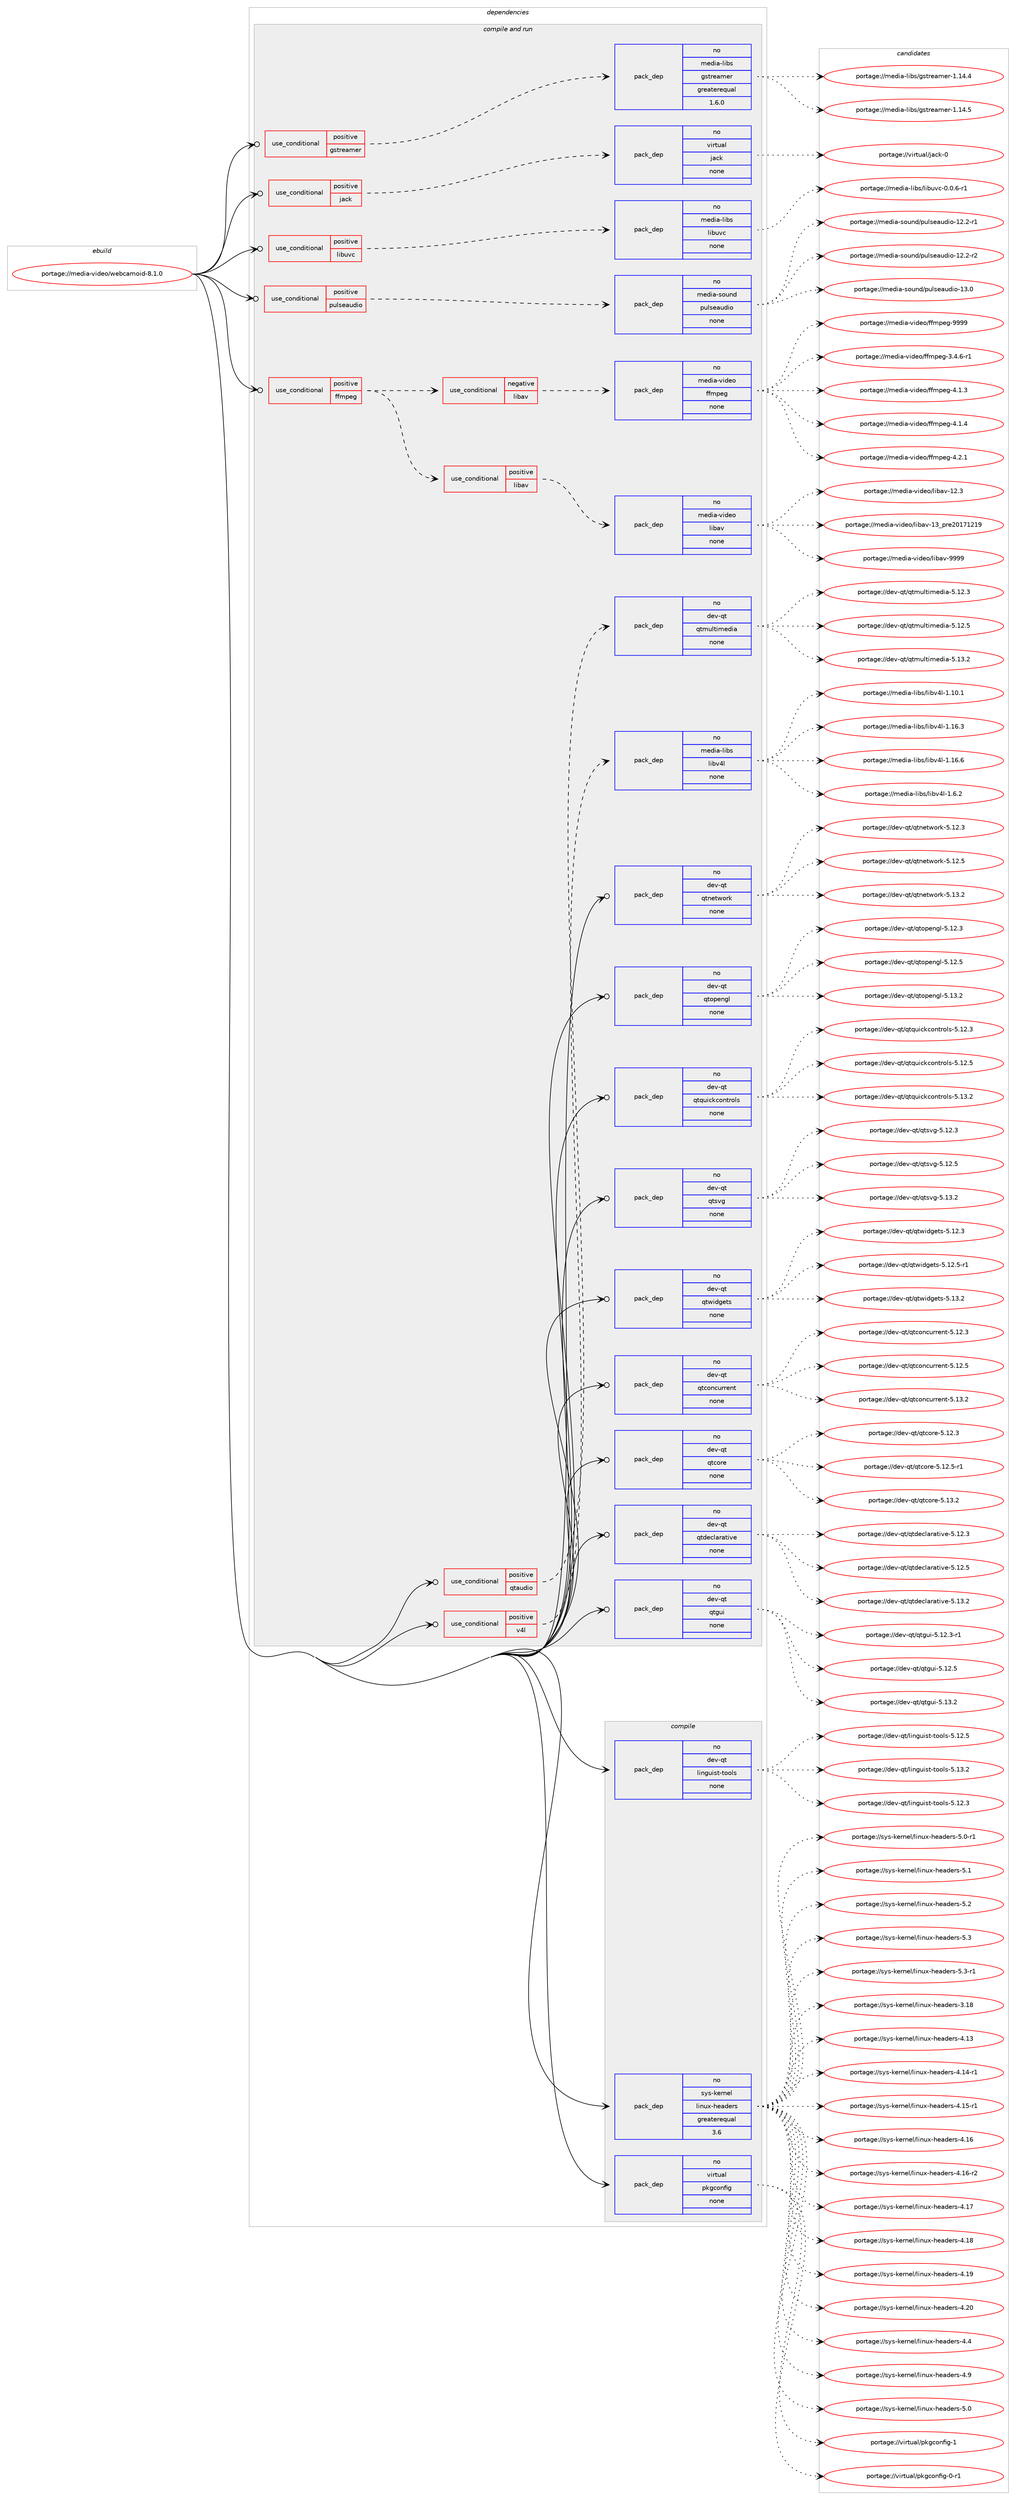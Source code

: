 digraph prolog {

# *************
# Graph options
# *************

newrank=true;
concentrate=true;
compound=true;
graph [rankdir=LR,fontname=Helvetica,fontsize=10,ranksep=1.5];#, ranksep=2.5, nodesep=0.2];
edge  [arrowhead=vee];
node  [fontname=Helvetica,fontsize=10];

# **********
# The ebuild
# **********

subgraph cluster_leftcol {
color=gray;
rank=same;
label=<<i>ebuild</i>>;
id [label="portage://media-video/webcamoid-8.1.0", color=red, width=4, href="../media-video/webcamoid-8.1.0.svg"];
}

# ****************
# The dependencies
# ****************

subgraph cluster_midcol {
color=gray;
label=<<i>dependencies</i>>;
subgraph cluster_compile {
fillcolor="#eeeeee";
style=filled;
label=<<i>compile</i>>;
subgraph pack252728 {
dependency344228 [label=<<TABLE BORDER="0" CELLBORDER="1" CELLSPACING="0" CELLPADDING="4" WIDTH="220"><TR><TD ROWSPAN="6" CELLPADDING="30">pack_dep</TD></TR><TR><TD WIDTH="110">no</TD></TR><TR><TD>dev-qt</TD></TR><TR><TD>linguist-tools</TD></TR><TR><TD>none</TD></TR><TR><TD></TD></TR></TABLE>>, shape=none, color=blue];
}
id:e -> dependency344228:w [weight=20,style="solid",arrowhead="vee"];
subgraph pack252729 {
dependency344229 [label=<<TABLE BORDER="0" CELLBORDER="1" CELLSPACING="0" CELLPADDING="4" WIDTH="220"><TR><TD ROWSPAN="6" CELLPADDING="30">pack_dep</TD></TR><TR><TD WIDTH="110">no</TD></TR><TR><TD>sys-kernel</TD></TR><TR><TD>linux-headers</TD></TR><TR><TD>greaterequal</TD></TR><TR><TD>3.6</TD></TR></TABLE>>, shape=none, color=blue];
}
id:e -> dependency344229:w [weight=20,style="solid",arrowhead="vee"];
subgraph pack252730 {
dependency344230 [label=<<TABLE BORDER="0" CELLBORDER="1" CELLSPACING="0" CELLPADDING="4" WIDTH="220"><TR><TD ROWSPAN="6" CELLPADDING="30">pack_dep</TD></TR><TR><TD WIDTH="110">no</TD></TR><TR><TD>virtual</TD></TR><TR><TD>pkgconfig</TD></TR><TR><TD>none</TD></TR><TR><TD></TD></TR></TABLE>>, shape=none, color=blue];
}
id:e -> dependency344230:w [weight=20,style="solid",arrowhead="vee"];
}
subgraph cluster_compileandrun {
fillcolor="#eeeeee";
style=filled;
label=<<i>compile and run</i>>;
subgraph cond85874 {
dependency344231 [label=<<TABLE BORDER="0" CELLBORDER="1" CELLSPACING="0" CELLPADDING="4"><TR><TD ROWSPAN="3" CELLPADDING="10">use_conditional</TD></TR><TR><TD>positive</TD></TR><TR><TD>ffmpeg</TD></TR></TABLE>>, shape=none, color=red];
subgraph cond85875 {
dependency344232 [label=<<TABLE BORDER="0" CELLBORDER="1" CELLSPACING="0" CELLPADDING="4"><TR><TD ROWSPAN="3" CELLPADDING="10">use_conditional</TD></TR><TR><TD>positive</TD></TR><TR><TD>libav</TD></TR></TABLE>>, shape=none, color=red];
subgraph pack252731 {
dependency344233 [label=<<TABLE BORDER="0" CELLBORDER="1" CELLSPACING="0" CELLPADDING="4" WIDTH="220"><TR><TD ROWSPAN="6" CELLPADDING="30">pack_dep</TD></TR><TR><TD WIDTH="110">no</TD></TR><TR><TD>media-video</TD></TR><TR><TD>libav</TD></TR><TR><TD>none</TD></TR><TR><TD></TD></TR></TABLE>>, shape=none, color=blue];
}
dependency344232:e -> dependency344233:w [weight=20,style="dashed",arrowhead="vee"];
}
dependency344231:e -> dependency344232:w [weight=20,style="dashed",arrowhead="vee"];
subgraph cond85876 {
dependency344234 [label=<<TABLE BORDER="0" CELLBORDER="1" CELLSPACING="0" CELLPADDING="4"><TR><TD ROWSPAN="3" CELLPADDING="10">use_conditional</TD></TR><TR><TD>negative</TD></TR><TR><TD>libav</TD></TR></TABLE>>, shape=none, color=red];
subgraph pack252732 {
dependency344235 [label=<<TABLE BORDER="0" CELLBORDER="1" CELLSPACING="0" CELLPADDING="4" WIDTH="220"><TR><TD ROWSPAN="6" CELLPADDING="30">pack_dep</TD></TR><TR><TD WIDTH="110">no</TD></TR><TR><TD>media-video</TD></TR><TR><TD>ffmpeg</TD></TR><TR><TD>none</TD></TR><TR><TD></TD></TR></TABLE>>, shape=none, color=blue];
}
dependency344234:e -> dependency344235:w [weight=20,style="dashed",arrowhead="vee"];
}
dependency344231:e -> dependency344234:w [weight=20,style="dashed",arrowhead="vee"];
}
id:e -> dependency344231:w [weight=20,style="solid",arrowhead="odotvee"];
subgraph cond85877 {
dependency344236 [label=<<TABLE BORDER="0" CELLBORDER="1" CELLSPACING="0" CELLPADDING="4"><TR><TD ROWSPAN="3" CELLPADDING="10">use_conditional</TD></TR><TR><TD>positive</TD></TR><TR><TD>gstreamer</TD></TR></TABLE>>, shape=none, color=red];
subgraph pack252733 {
dependency344237 [label=<<TABLE BORDER="0" CELLBORDER="1" CELLSPACING="0" CELLPADDING="4" WIDTH="220"><TR><TD ROWSPAN="6" CELLPADDING="30">pack_dep</TD></TR><TR><TD WIDTH="110">no</TD></TR><TR><TD>media-libs</TD></TR><TR><TD>gstreamer</TD></TR><TR><TD>greaterequal</TD></TR><TR><TD>1.6.0</TD></TR></TABLE>>, shape=none, color=blue];
}
dependency344236:e -> dependency344237:w [weight=20,style="dashed",arrowhead="vee"];
}
id:e -> dependency344236:w [weight=20,style="solid",arrowhead="odotvee"];
subgraph cond85878 {
dependency344238 [label=<<TABLE BORDER="0" CELLBORDER="1" CELLSPACING="0" CELLPADDING="4"><TR><TD ROWSPAN="3" CELLPADDING="10">use_conditional</TD></TR><TR><TD>positive</TD></TR><TR><TD>jack</TD></TR></TABLE>>, shape=none, color=red];
subgraph pack252734 {
dependency344239 [label=<<TABLE BORDER="0" CELLBORDER="1" CELLSPACING="0" CELLPADDING="4" WIDTH="220"><TR><TD ROWSPAN="6" CELLPADDING="30">pack_dep</TD></TR><TR><TD WIDTH="110">no</TD></TR><TR><TD>virtual</TD></TR><TR><TD>jack</TD></TR><TR><TD>none</TD></TR><TR><TD></TD></TR></TABLE>>, shape=none, color=blue];
}
dependency344238:e -> dependency344239:w [weight=20,style="dashed",arrowhead="vee"];
}
id:e -> dependency344238:w [weight=20,style="solid",arrowhead="odotvee"];
subgraph cond85879 {
dependency344240 [label=<<TABLE BORDER="0" CELLBORDER="1" CELLSPACING="0" CELLPADDING="4"><TR><TD ROWSPAN="3" CELLPADDING="10">use_conditional</TD></TR><TR><TD>positive</TD></TR><TR><TD>libuvc</TD></TR></TABLE>>, shape=none, color=red];
subgraph pack252735 {
dependency344241 [label=<<TABLE BORDER="0" CELLBORDER="1" CELLSPACING="0" CELLPADDING="4" WIDTH="220"><TR><TD ROWSPAN="6" CELLPADDING="30">pack_dep</TD></TR><TR><TD WIDTH="110">no</TD></TR><TR><TD>media-libs</TD></TR><TR><TD>libuvc</TD></TR><TR><TD>none</TD></TR><TR><TD></TD></TR></TABLE>>, shape=none, color=blue];
}
dependency344240:e -> dependency344241:w [weight=20,style="dashed",arrowhead="vee"];
}
id:e -> dependency344240:w [weight=20,style="solid",arrowhead="odotvee"];
subgraph cond85880 {
dependency344242 [label=<<TABLE BORDER="0" CELLBORDER="1" CELLSPACING="0" CELLPADDING="4"><TR><TD ROWSPAN="3" CELLPADDING="10">use_conditional</TD></TR><TR><TD>positive</TD></TR><TR><TD>pulseaudio</TD></TR></TABLE>>, shape=none, color=red];
subgraph pack252736 {
dependency344243 [label=<<TABLE BORDER="0" CELLBORDER="1" CELLSPACING="0" CELLPADDING="4" WIDTH="220"><TR><TD ROWSPAN="6" CELLPADDING="30">pack_dep</TD></TR><TR><TD WIDTH="110">no</TD></TR><TR><TD>media-sound</TD></TR><TR><TD>pulseaudio</TD></TR><TR><TD>none</TD></TR><TR><TD></TD></TR></TABLE>>, shape=none, color=blue];
}
dependency344242:e -> dependency344243:w [weight=20,style="dashed",arrowhead="vee"];
}
id:e -> dependency344242:w [weight=20,style="solid",arrowhead="odotvee"];
subgraph cond85881 {
dependency344244 [label=<<TABLE BORDER="0" CELLBORDER="1" CELLSPACING="0" CELLPADDING="4"><TR><TD ROWSPAN="3" CELLPADDING="10">use_conditional</TD></TR><TR><TD>positive</TD></TR><TR><TD>qtaudio</TD></TR></TABLE>>, shape=none, color=red];
subgraph pack252737 {
dependency344245 [label=<<TABLE BORDER="0" CELLBORDER="1" CELLSPACING="0" CELLPADDING="4" WIDTH="220"><TR><TD ROWSPAN="6" CELLPADDING="30">pack_dep</TD></TR><TR><TD WIDTH="110">no</TD></TR><TR><TD>dev-qt</TD></TR><TR><TD>qtmultimedia</TD></TR><TR><TD>none</TD></TR><TR><TD></TD></TR></TABLE>>, shape=none, color=blue];
}
dependency344244:e -> dependency344245:w [weight=20,style="dashed",arrowhead="vee"];
}
id:e -> dependency344244:w [weight=20,style="solid",arrowhead="odotvee"];
subgraph cond85882 {
dependency344246 [label=<<TABLE BORDER="0" CELLBORDER="1" CELLSPACING="0" CELLPADDING="4"><TR><TD ROWSPAN="3" CELLPADDING="10">use_conditional</TD></TR><TR><TD>positive</TD></TR><TR><TD>v4l</TD></TR></TABLE>>, shape=none, color=red];
subgraph pack252738 {
dependency344247 [label=<<TABLE BORDER="0" CELLBORDER="1" CELLSPACING="0" CELLPADDING="4" WIDTH="220"><TR><TD ROWSPAN="6" CELLPADDING="30">pack_dep</TD></TR><TR><TD WIDTH="110">no</TD></TR><TR><TD>media-libs</TD></TR><TR><TD>libv4l</TD></TR><TR><TD>none</TD></TR><TR><TD></TD></TR></TABLE>>, shape=none, color=blue];
}
dependency344246:e -> dependency344247:w [weight=20,style="dashed",arrowhead="vee"];
}
id:e -> dependency344246:w [weight=20,style="solid",arrowhead="odotvee"];
subgraph pack252739 {
dependency344248 [label=<<TABLE BORDER="0" CELLBORDER="1" CELLSPACING="0" CELLPADDING="4" WIDTH="220"><TR><TD ROWSPAN="6" CELLPADDING="30">pack_dep</TD></TR><TR><TD WIDTH="110">no</TD></TR><TR><TD>dev-qt</TD></TR><TR><TD>qtconcurrent</TD></TR><TR><TD>none</TD></TR><TR><TD></TD></TR></TABLE>>, shape=none, color=blue];
}
id:e -> dependency344248:w [weight=20,style="solid",arrowhead="odotvee"];
subgraph pack252740 {
dependency344249 [label=<<TABLE BORDER="0" CELLBORDER="1" CELLSPACING="0" CELLPADDING="4" WIDTH="220"><TR><TD ROWSPAN="6" CELLPADDING="30">pack_dep</TD></TR><TR><TD WIDTH="110">no</TD></TR><TR><TD>dev-qt</TD></TR><TR><TD>qtcore</TD></TR><TR><TD>none</TD></TR><TR><TD></TD></TR></TABLE>>, shape=none, color=blue];
}
id:e -> dependency344249:w [weight=20,style="solid",arrowhead="odotvee"];
subgraph pack252741 {
dependency344250 [label=<<TABLE BORDER="0" CELLBORDER="1" CELLSPACING="0" CELLPADDING="4" WIDTH="220"><TR><TD ROWSPAN="6" CELLPADDING="30">pack_dep</TD></TR><TR><TD WIDTH="110">no</TD></TR><TR><TD>dev-qt</TD></TR><TR><TD>qtdeclarative</TD></TR><TR><TD>none</TD></TR><TR><TD></TD></TR></TABLE>>, shape=none, color=blue];
}
id:e -> dependency344250:w [weight=20,style="solid",arrowhead="odotvee"];
subgraph pack252742 {
dependency344251 [label=<<TABLE BORDER="0" CELLBORDER="1" CELLSPACING="0" CELLPADDING="4" WIDTH="220"><TR><TD ROWSPAN="6" CELLPADDING="30">pack_dep</TD></TR><TR><TD WIDTH="110">no</TD></TR><TR><TD>dev-qt</TD></TR><TR><TD>qtgui</TD></TR><TR><TD>none</TD></TR><TR><TD></TD></TR></TABLE>>, shape=none, color=blue];
}
id:e -> dependency344251:w [weight=20,style="solid",arrowhead="odotvee"];
subgraph pack252743 {
dependency344252 [label=<<TABLE BORDER="0" CELLBORDER="1" CELLSPACING="0" CELLPADDING="4" WIDTH="220"><TR><TD ROWSPAN="6" CELLPADDING="30">pack_dep</TD></TR><TR><TD WIDTH="110">no</TD></TR><TR><TD>dev-qt</TD></TR><TR><TD>qtnetwork</TD></TR><TR><TD>none</TD></TR><TR><TD></TD></TR></TABLE>>, shape=none, color=blue];
}
id:e -> dependency344252:w [weight=20,style="solid",arrowhead="odotvee"];
subgraph pack252744 {
dependency344253 [label=<<TABLE BORDER="0" CELLBORDER="1" CELLSPACING="0" CELLPADDING="4" WIDTH="220"><TR><TD ROWSPAN="6" CELLPADDING="30">pack_dep</TD></TR><TR><TD WIDTH="110">no</TD></TR><TR><TD>dev-qt</TD></TR><TR><TD>qtopengl</TD></TR><TR><TD>none</TD></TR><TR><TD></TD></TR></TABLE>>, shape=none, color=blue];
}
id:e -> dependency344253:w [weight=20,style="solid",arrowhead="odotvee"];
subgraph pack252745 {
dependency344254 [label=<<TABLE BORDER="0" CELLBORDER="1" CELLSPACING="0" CELLPADDING="4" WIDTH="220"><TR><TD ROWSPAN="6" CELLPADDING="30">pack_dep</TD></TR><TR><TD WIDTH="110">no</TD></TR><TR><TD>dev-qt</TD></TR><TR><TD>qtquickcontrols</TD></TR><TR><TD>none</TD></TR><TR><TD></TD></TR></TABLE>>, shape=none, color=blue];
}
id:e -> dependency344254:w [weight=20,style="solid",arrowhead="odotvee"];
subgraph pack252746 {
dependency344255 [label=<<TABLE BORDER="0" CELLBORDER="1" CELLSPACING="0" CELLPADDING="4" WIDTH="220"><TR><TD ROWSPAN="6" CELLPADDING="30">pack_dep</TD></TR><TR><TD WIDTH="110">no</TD></TR><TR><TD>dev-qt</TD></TR><TR><TD>qtsvg</TD></TR><TR><TD>none</TD></TR><TR><TD></TD></TR></TABLE>>, shape=none, color=blue];
}
id:e -> dependency344255:w [weight=20,style="solid",arrowhead="odotvee"];
subgraph pack252747 {
dependency344256 [label=<<TABLE BORDER="0" CELLBORDER="1" CELLSPACING="0" CELLPADDING="4" WIDTH="220"><TR><TD ROWSPAN="6" CELLPADDING="30">pack_dep</TD></TR><TR><TD WIDTH="110">no</TD></TR><TR><TD>dev-qt</TD></TR><TR><TD>qtwidgets</TD></TR><TR><TD>none</TD></TR><TR><TD></TD></TR></TABLE>>, shape=none, color=blue];
}
id:e -> dependency344256:w [weight=20,style="solid",arrowhead="odotvee"];
}
subgraph cluster_run {
fillcolor="#eeeeee";
style=filled;
label=<<i>run</i>>;
}
}

# **************
# The candidates
# **************

subgraph cluster_choices {
rank=same;
color=gray;
label=<<i>candidates</i>>;

subgraph choice252728 {
color=black;
nodesep=1;
choiceportage10010111845113116471081051101031171051151164511611111110811545534649504651 [label="portage://dev-qt/linguist-tools-5.12.3", color=red, width=4,href="../dev-qt/linguist-tools-5.12.3.svg"];
choiceportage10010111845113116471081051101031171051151164511611111110811545534649504653 [label="portage://dev-qt/linguist-tools-5.12.5", color=red, width=4,href="../dev-qt/linguist-tools-5.12.5.svg"];
choiceportage10010111845113116471081051101031171051151164511611111110811545534649514650 [label="portage://dev-qt/linguist-tools-5.13.2", color=red, width=4,href="../dev-qt/linguist-tools-5.13.2.svg"];
dependency344228:e -> choiceportage10010111845113116471081051101031171051151164511611111110811545534649504651:w [style=dotted,weight="100"];
dependency344228:e -> choiceportage10010111845113116471081051101031171051151164511611111110811545534649504653:w [style=dotted,weight="100"];
dependency344228:e -> choiceportage10010111845113116471081051101031171051151164511611111110811545534649514650:w [style=dotted,weight="100"];
}
subgraph choice252729 {
color=black;
nodesep=1;
choiceportage115121115451071011141101011084710810511011712045104101971001011141154551464956 [label="portage://sys-kernel/linux-headers-3.18", color=red, width=4,href="../sys-kernel/linux-headers-3.18.svg"];
choiceportage115121115451071011141101011084710810511011712045104101971001011141154552464951 [label="portage://sys-kernel/linux-headers-4.13", color=red, width=4,href="../sys-kernel/linux-headers-4.13.svg"];
choiceportage1151211154510710111411010110847108105110117120451041019710010111411545524649524511449 [label="portage://sys-kernel/linux-headers-4.14-r1", color=red, width=4,href="../sys-kernel/linux-headers-4.14-r1.svg"];
choiceportage1151211154510710111411010110847108105110117120451041019710010111411545524649534511449 [label="portage://sys-kernel/linux-headers-4.15-r1", color=red, width=4,href="../sys-kernel/linux-headers-4.15-r1.svg"];
choiceportage115121115451071011141101011084710810511011712045104101971001011141154552464954 [label="portage://sys-kernel/linux-headers-4.16", color=red, width=4,href="../sys-kernel/linux-headers-4.16.svg"];
choiceportage1151211154510710111411010110847108105110117120451041019710010111411545524649544511450 [label="portage://sys-kernel/linux-headers-4.16-r2", color=red, width=4,href="../sys-kernel/linux-headers-4.16-r2.svg"];
choiceportage115121115451071011141101011084710810511011712045104101971001011141154552464955 [label="portage://sys-kernel/linux-headers-4.17", color=red, width=4,href="../sys-kernel/linux-headers-4.17.svg"];
choiceportage115121115451071011141101011084710810511011712045104101971001011141154552464956 [label="portage://sys-kernel/linux-headers-4.18", color=red, width=4,href="../sys-kernel/linux-headers-4.18.svg"];
choiceportage115121115451071011141101011084710810511011712045104101971001011141154552464957 [label="portage://sys-kernel/linux-headers-4.19", color=red, width=4,href="../sys-kernel/linux-headers-4.19.svg"];
choiceportage115121115451071011141101011084710810511011712045104101971001011141154552465048 [label="portage://sys-kernel/linux-headers-4.20", color=red, width=4,href="../sys-kernel/linux-headers-4.20.svg"];
choiceportage1151211154510710111411010110847108105110117120451041019710010111411545524652 [label="portage://sys-kernel/linux-headers-4.4", color=red, width=4,href="../sys-kernel/linux-headers-4.4.svg"];
choiceportage1151211154510710111411010110847108105110117120451041019710010111411545524657 [label="portage://sys-kernel/linux-headers-4.9", color=red, width=4,href="../sys-kernel/linux-headers-4.9.svg"];
choiceportage1151211154510710111411010110847108105110117120451041019710010111411545534648 [label="portage://sys-kernel/linux-headers-5.0", color=red, width=4,href="../sys-kernel/linux-headers-5.0.svg"];
choiceportage11512111545107101114110101108471081051101171204510410197100101114115455346484511449 [label="portage://sys-kernel/linux-headers-5.0-r1", color=red, width=4,href="../sys-kernel/linux-headers-5.0-r1.svg"];
choiceportage1151211154510710111411010110847108105110117120451041019710010111411545534649 [label="portage://sys-kernel/linux-headers-5.1", color=red, width=4,href="../sys-kernel/linux-headers-5.1.svg"];
choiceportage1151211154510710111411010110847108105110117120451041019710010111411545534650 [label="portage://sys-kernel/linux-headers-5.2", color=red, width=4,href="../sys-kernel/linux-headers-5.2.svg"];
choiceportage1151211154510710111411010110847108105110117120451041019710010111411545534651 [label="portage://sys-kernel/linux-headers-5.3", color=red, width=4,href="../sys-kernel/linux-headers-5.3.svg"];
choiceportage11512111545107101114110101108471081051101171204510410197100101114115455346514511449 [label="portage://sys-kernel/linux-headers-5.3-r1", color=red, width=4,href="../sys-kernel/linux-headers-5.3-r1.svg"];
dependency344229:e -> choiceportage115121115451071011141101011084710810511011712045104101971001011141154551464956:w [style=dotted,weight="100"];
dependency344229:e -> choiceportage115121115451071011141101011084710810511011712045104101971001011141154552464951:w [style=dotted,weight="100"];
dependency344229:e -> choiceportage1151211154510710111411010110847108105110117120451041019710010111411545524649524511449:w [style=dotted,weight="100"];
dependency344229:e -> choiceportage1151211154510710111411010110847108105110117120451041019710010111411545524649534511449:w [style=dotted,weight="100"];
dependency344229:e -> choiceportage115121115451071011141101011084710810511011712045104101971001011141154552464954:w [style=dotted,weight="100"];
dependency344229:e -> choiceportage1151211154510710111411010110847108105110117120451041019710010111411545524649544511450:w [style=dotted,weight="100"];
dependency344229:e -> choiceportage115121115451071011141101011084710810511011712045104101971001011141154552464955:w [style=dotted,weight="100"];
dependency344229:e -> choiceportage115121115451071011141101011084710810511011712045104101971001011141154552464956:w [style=dotted,weight="100"];
dependency344229:e -> choiceportage115121115451071011141101011084710810511011712045104101971001011141154552464957:w [style=dotted,weight="100"];
dependency344229:e -> choiceportage115121115451071011141101011084710810511011712045104101971001011141154552465048:w [style=dotted,weight="100"];
dependency344229:e -> choiceportage1151211154510710111411010110847108105110117120451041019710010111411545524652:w [style=dotted,weight="100"];
dependency344229:e -> choiceportage1151211154510710111411010110847108105110117120451041019710010111411545524657:w [style=dotted,weight="100"];
dependency344229:e -> choiceportage1151211154510710111411010110847108105110117120451041019710010111411545534648:w [style=dotted,weight="100"];
dependency344229:e -> choiceportage11512111545107101114110101108471081051101171204510410197100101114115455346484511449:w [style=dotted,weight="100"];
dependency344229:e -> choiceportage1151211154510710111411010110847108105110117120451041019710010111411545534649:w [style=dotted,weight="100"];
dependency344229:e -> choiceportage1151211154510710111411010110847108105110117120451041019710010111411545534650:w [style=dotted,weight="100"];
dependency344229:e -> choiceportage1151211154510710111411010110847108105110117120451041019710010111411545534651:w [style=dotted,weight="100"];
dependency344229:e -> choiceportage11512111545107101114110101108471081051101171204510410197100101114115455346514511449:w [style=dotted,weight="100"];
}
subgraph choice252730 {
color=black;
nodesep=1;
choiceportage11810511411611797108471121071039911111010210510345484511449 [label="portage://virtual/pkgconfig-0-r1", color=red, width=4,href="../virtual/pkgconfig-0-r1.svg"];
choiceportage1181051141161179710847112107103991111101021051034549 [label="portage://virtual/pkgconfig-1", color=red, width=4,href="../virtual/pkgconfig-1.svg"];
dependency344230:e -> choiceportage11810511411611797108471121071039911111010210510345484511449:w [style=dotted,weight="100"];
dependency344230:e -> choiceportage1181051141161179710847112107103991111101021051034549:w [style=dotted,weight="100"];
}
subgraph choice252731 {
color=black;
nodesep=1;
choiceportage10910110010597451181051001011114710810598971184549504651 [label="portage://media-video/libav-12.3", color=red, width=4,href="../media-video/libav-12.3.svg"];
choiceportage1091011001059745118105100101111471081059897118454951951121141015048495549504957 [label="portage://media-video/libav-13_pre20171219", color=red, width=4,href="../media-video/libav-13_pre20171219.svg"];
choiceportage10910110010597451181051001011114710810598971184557575757 [label="portage://media-video/libav-9999", color=red, width=4,href="../media-video/libav-9999.svg"];
dependency344233:e -> choiceportage10910110010597451181051001011114710810598971184549504651:w [style=dotted,weight="100"];
dependency344233:e -> choiceportage1091011001059745118105100101111471081059897118454951951121141015048495549504957:w [style=dotted,weight="100"];
dependency344233:e -> choiceportage10910110010597451181051001011114710810598971184557575757:w [style=dotted,weight="100"];
}
subgraph choice252732 {
color=black;
nodesep=1;
choiceportage1091011001059745118105100101111471021021091121011034551465246544511449 [label="portage://media-video/ffmpeg-3.4.6-r1", color=red, width=4,href="../media-video/ffmpeg-3.4.6-r1.svg"];
choiceportage109101100105974511810510010111147102102109112101103455246494651 [label="portage://media-video/ffmpeg-4.1.3", color=red, width=4,href="../media-video/ffmpeg-4.1.3.svg"];
choiceportage109101100105974511810510010111147102102109112101103455246494652 [label="portage://media-video/ffmpeg-4.1.4", color=red, width=4,href="../media-video/ffmpeg-4.1.4.svg"];
choiceportage109101100105974511810510010111147102102109112101103455246504649 [label="portage://media-video/ffmpeg-4.2.1", color=red, width=4,href="../media-video/ffmpeg-4.2.1.svg"];
choiceportage1091011001059745118105100101111471021021091121011034557575757 [label="portage://media-video/ffmpeg-9999", color=red, width=4,href="../media-video/ffmpeg-9999.svg"];
dependency344235:e -> choiceportage1091011001059745118105100101111471021021091121011034551465246544511449:w [style=dotted,weight="100"];
dependency344235:e -> choiceportage109101100105974511810510010111147102102109112101103455246494651:w [style=dotted,weight="100"];
dependency344235:e -> choiceportage109101100105974511810510010111147102102109112101103455246494652:w [style=dotted,weight="100"];
dependency344235:e -> choiceportage109101100105974511810510010111147102102109112101103455246504649:w [style=dotted,weight="100"];
dependency344235:e -> choiceportage1091011001059745118105100101111471021021091121011034557575757:w [style=dotted,weight="100"];
}
subgraph choice252733 {
color=black;
nodesep=1;
choiceportage109101100105974510810598115471031151161141019710910111445494649524652 [label="portage://media-libs/gstreamer-1.14.4", color=red, width=4,href="../media-libs/gstreamer-1.14.4.svg"];
choiceportage109101100105974510810598115471031151161141019710910111445494649524653 [label="portage://media-libs/gstreamer-1.14.5", color=red, width=4,href="../media-libs/gstreamer-1.14.5.svg"];
dependency344237:e -> choiceportage109101100105974510810598115471031151161141019710910111445494649524652:w [style=dotted,weight="100"];
dependency344237:e -> choiceportage109101100105974510810598115471031151161141019710910111445494649524653:w [style=dotted,weight="100"];
}
subgraph choice252734 {
color=black;
nodesep=1;
choiceportage118105114116117971084710697991074548 [label="portage://virtual/jack-0", color=red, width=4,href="../virtual/jack-0.svg"];
dependency344239:e -> choiceportage118105114116117971084710697991074548:w [style=dotted,weight="100"];
}
subgraph choice252735 {
color=black;
nodesep=1;
choiceportage1091011001059745108105981154710810598117118994548464846544511449 [label="portage://media-libs/libuvc-0.0.6-r1", color=red, width=4,href="../media-libs/libuvc-0.0.6-r1.svg"];
dependency344241:e -> choiceportage1091011001059745108105981154710810598117118994548464846544511449:w [style=dotted,weight="100"];
}
subgraph choice252736 {
color=black;
nodesep=1;
choiceportage1091011001059745115111117110100471121171081151019711710010511145495046504511449 [label="portage://media-sound/pulseaudio-12.2-r1", color=red, width=4,href="../media-sound/pulseaudio-12.2-r1.svg"];
choiceportage1091011001059745115111117110100471121171081151019711710010511145495046504511450 [label="portage://media-sound/pulseaudio-12.2-r2", color=red, width=4,href="../media-sound/pulseaudio-12.2-r2.svg"];
choiceportage109101100105974511511111711010047112117108115101971171001051114549514648 [label="portage://media-sound/pulseaudio-13.0", color=red, width=4,href="../media-sound/pulseaudio-13.0.svg"];
dependency344243:e -> choiceportage1091011001059745115111117110100471121171081151019711710010511145495046504511449:w [style=dotted,weight="100"];
dependency344243:e -> choiceportage1091011001059745115111117110100471121171081151019711710010511145495046504511450:w [style=dotted,weight="100"];
dependency344243:e -> choiceportage109101100105974511511111711010047112117108115101971171001051114549514648:w [style=dotted,weight="100"];
}
subgraph choice252737 {
color=black;
nodesep=1;
choiceportage10010111845113116471131161091171081161051091011001059745534649504651 [label="portage://dev-qt/qtmultimedia-5.12.3", color=red, width=4,href="../dev-qt/qtmultimedia-5.12.3.svg"];
choiceportage10010111845113116471131161091171081161051091011001059745534649504653 [label="portage://dev-qt/qtmultimedia-5.12.5", color=red, width=4,href="../dev-qt/qtmultimedia-5.12.5.svg"];
choiceportage10010111845113116471131161091171081161051091011001059745534649514650 [label="portage://dev-qt/qtmultimedia-5.13.2", color=red, width=4,href="../dev-qt/qtmultimedia-5.13.2.svg"];
dependency344245:e -> choiceportage10010111845113116471131161091171081161051091011001059745534649504651:w [style=dotted,weight="100"];
dependency344245:e -> choiceportage10010111845113116471131161091171081161051091011001059745534649504653:w [style=dotted,weight="100"];
dependency344245:e -> choiceportage10010111845113116471131161091171081161051091011001059745534649514650:w [style=dotted,weight="100"];
}
subgraph choice252738 {
color=black;
nodesep=1;
choiceportage10910110010597451081059811547108105981185210845494649484649 [label="portage://media-libs/libv4l-1.10.1", color=red, width=4,href="../media-libs/libv4l-1.10.1.svg"];
choiceportage10910110010597451081059811547108105981185210845494649544651 [label="portage://media-libs/libv4l-1.16.3", color=red, width=4,href="../media-libs/libv4l-1.16.3.svg"];
choiceportage10910110010597451081059811547108105981185210845494649544654 [label="portage://media-libs/libv4l-1.16.6", color=red, width=4,href="../media-libs/libv4l-1.16.6.svg"];
choiceportage109101100105974510810598115471081059811852108454946544650 [label="portage://media-libs/libv4l-1.6.2", color=red, width=4,href="../media-libs/libv4l-1.6.2.svg"];
dependency344247:e -> choiceportage10910110010597451081059811547108105981185210845494649484649:w [style=dotted,weight="100"];
dependency344247:e -> choiceportage10910110010597451081059811547108105981185210845494649544651:w [style=dotted,weight="100"];
dependency344247:e -> choiceportage10910110010597451081059811547108105981185210845494649544654:w [style=dotted,weight="100"];
dependency344247:e -> choiceportage109101100105974510810598115471081059811852108454946544650:w [style=dotted,weight="100"];
}
subgraph choice252739 {
color=black;
nodesep=1;
choiceportage1001011184511311647113116991111109911711411410111011645534649504651 [label="portage://dev-qt/qtconcurrent-5.12.3", color=red, width=4,href="../dev-qt/qtconcurrent-5.12.3.svg"];
choiceportage1001011184511311647113116991111109911711411410111011645534649504653 [label="portage://dev-qt/qtconcurrent-5.12.5", color=red, width=4,href="../dev-qt/qtconcurrent-5.12.5.svg"];
choiceportage1001011184511311647113116991111109911711411410111011645534649514650 [label="portage://dev-qt/qtconcurrent-5.13.2", color=red, width=4,href="../dev-qt/qtconcurrent-5.13.2.svg"];
dependency344248:e -> choiceportage1001011184511311647113116991111109911711411410111011645534649504651:w [style=dotted,weight="100"];
dependency344248:e -> choiceportage1001011184511311647113116991111109911711411410111011645534649504653:w [style=dotted,weight="100"];
dependency344248:e -> choiceportage1001011184511311647113116991111109911711411410111011645534649514650:w [style=dotted,weight="100"];
}
subgraph choice252740 {
color=black;
nodesep=1;
choiceportage10010111845113116471131169911111410145534649504651 [label="portage://dev-qt/qtcore-5.12.3", color=red, width=4,href="../dev-qt/qtcore-5.12.3.svg"];
choiceportage100101118451131164711311699111114101455346495046534511449 [label="portage://dev-qt/qtcore-5.12.5-r1", color=red, width=4,href="../dev-qt/qtcore-5.12.5-r1.svg"];
choiceportage10010111845113116471131169911111410145534649514650 [label="portage://dev-qt/qtcore-5.13.2", color=red, width=4,href="../dev-qt/qtcore-5.13.2.svg"];
dependency344249:e -> choiceportage10010111845113116471131169911111410145534649504651:w [style=dotted,weight="100"];
dependency344249:e -> choiceportage100101118451131164711311699111114101455346495046534511449:w [style=dotted,weight="100"];
dependency344249:e -> choiceportage10010111845113116471131169911111410145534649514650:w [style=dotted,weight="100"];
}
subgraph choice252741 {
color=black;
nodesep=1;
choiceportage100101118451131164711311610010199108971149711610511810145534649504651 [label="portage://dev-qt/qtdeclarative-5.12.3", color=red, width=4,href="../dev-qt/qtdeclarative-5.12.3.svg"];
choiceportage100101118451131164711311610010199108971149711610511810145534649504653 [label="portage://dev-qt/qtdeclarative-5.12.5", color=red, width=4,href="../dev-qt/qtdeclarative-5.12.5.svg"];
choiceportage100101118451131164711311610010199108971149711610511810145534649514650 [label="portage://dev-qt/qtdeclarative-5.13.2", color=red, width=4,href="../dev-qt/qtdeclarative-5.13.2.svg"];
dependency344250:e -> choiceportage100101118451131164711311610010199108971149711610511810145534649504651:w [style=dotted,weight="100"];
dependency344250:e -> choiceportage100101118451131164711311610010199108971149711610511810145534649504653:w [style=dotted,weight="100"];
dependency344250:e -> choiceportage100101118451131164711311610010199108971149711610511810145534649514650:w [style=dotted,weight="100"];
}
subgraph choice252742 {
color=black;
nodesep=1;
choiceportage1001011184511311647113116103117105455346495046514511449 [label="portage://dev-qt/qtgui-5.12.3-r1", color=red, width=4,href="../dev-qt/qtgui-5.12.3-r1.svg"];
choiceportage100101118451131164711311610311710545534649504653 [label="portage://dev-qt/qtgui-5.12.5", color=red, width=4,href="../dev-qt/qtgui-5.12.5.svg"];
choiceportage100101118451131164711311610311710545534649514650 [label="portage://dev-qt/qtgui-5.13.2", color=red, width=4,href="../dev-qt/qtgui-5.13.2.svg"];
dependency344251:e -> choiceportage1001011184511311647113116103117105455346495046514511449:w [style=dotted,weight="100"];
dependency344251:e -> choiceportage100101118451131164711311610311710545534649504653:w [style=dotted,weight="100"];
dependency344251:e -> choiceportage100101118451131164711311610311710545534649514650:w [style=dotted,weight="100"];
}
subgraph choice252743 {
color=black;
nodesep=1;
choiceportage100101118451131164711311611010111611911111410745534649504651 [label="portage://dev-qt/qtnetwork-5.12.3", color=red, width=4,href="../dev-qt/qtnetwork-5.12.3.svg"];
choiceportage100101118451131164711311611010111611911111410745534649504653 [label="portage://dev-qt/qtnetwork-5.12.5", color=red, width=4,href="../dev-qt/qtnetwork-5.12.5.svg"];
choiceportage100101118451131164711311611010111611911111410745534649514650 [label="portage://dev-qt/qtnetwork-5.13.2", color=red, width=4,href="../dev-qt/qtnetwork-5.13.2.svg"];
dependency344252:e -> choiceportage100101118451131164711311611010111611911111410745534649504651:w [style=dotted,weight="100"];
dependency344252:e -> choiceportage100101118451131164711311611010111611911111410745534649504653:w [style=dotted,weight="100"];
dependency344252:e -> choiceportage100101118451131164711311611010111611911111410745534649514650:w [style=dotted,weight="100"];
}
subgraph choice252744 {
color=black;
nodesep=1;
choiceportage100101118451131164711311611111210111010310845534649504651 [label="portage://dev-qt/qtopengl-5.12.3", color=red, width=4,href="../dev-qt/qtopengl-5.12.3.svg"];
choiceportage100101118451131164711311611111210111010310845534649504653 [label="portage://dev-qt/qtopengl-5.12.5", color=red, width=4,href="../dev-qt/qtopengl-5.12.5.svg"];
choiceportage100101118451131164711311611111210111010310845534649514650 [label="portage://dev-qt/qtopengl-5.13.2", color=red, width=4,href="../dev-qt/qtopengl-5.13.2.svg"];
dependency344253:e -> choiceportage100101118451131164711311611111210111010310845534649504651:w [style=dotted,weight="100"];
dependency344253:e -> choiceportage100101118451131164711311611111210111010310845534649504653:w [style=dotted,weight="100"];
dependency344253:e -> choiceportage100101118451131164711311611111210111010310845534649514650:w [style=dotted,weight="100"];
}
subgraph choice252745 {
color=black;
nodesep=1;
choiceportage1001011184511311647113116113117105991079911111011611411110811545534649504651 [label="portage://dev-qt/qtquickcontrols-5.12.3", color=red, width=4,href="../dev-qt/qtquickcontrols-5.12.3.svg"];
choiceportage1001011184511311647113116113117105991079911111011611411110811545534649504653 [label="portage://dev-qt/qtquickcontrols-5.12.5", color=red, width=4,href="../dev-qt/qtquickcontrols-5.12.5.svg"];
choiceportage1001011184511311647113116113117105991079911111011611411110811545534649514650 [label="portage://dev-qt/qtquickcontrols-5.13.2", color=red, width=4,href="../dev-qt/qtquickcontrols-5.13.2.svg"];
dependency344254:e -> choiceportage1001011184511311647113116113117105991079911111011611411110811545534649504651:w [style=dotted,weight="100"];
dependency344254:e -> choiceportage1001011184511311647113116113117105991079911111011611411110811545534649504653:w [style=dotted,weight="100"];
dependency344254:e -> choiceportage1001011184511311647113116113117105991079911111011611411110811545534649514650:w [style=dotted,weight="100"];
}
subgraph choice252746 {
color=black;
nodesep=1;
choiceportage100101118451131164711311611511810345534649504651 [label="portage://dev-qt/qtsvg-5.12.3", color=red, width=4,href="../dev-qt/qtsvg-5.12.3.svg"];
choiceportage100101118451131164711311611511810345534649504653 [label="portage://dev-qt/qtsvg-5.12.5", color=red, width=4,href="../dev-qt/qtsvg-5.12.5.svg"];
choiceportage100101118451131164711311611511810345534649514650 [label="portage://dev-qt/qtsvg-5.13.2", color=red, width=4,href="../dev-qt/qtsvg-5.13.2.svg"];
dependency344255:e -> choiceportage100101118451131164711311611511810345534649504651:w [style=dotted,weight="100"];
dependency344255:e -> choiceportage100101118451131164711311611511810345534649504653:w [style=dotted,weight="100"];
dependency344255:e -> choiceportage100101118451131164711311611511810345534649514650:w [style=dotted,weight="100"];
}
subgraph choice252747 {
color=black;
nodesep=1;
choiceportage100101118451131164711311611910510010310111611545534649504651 [label="portage://dev-qt/qtwidgets-5.12.3", color=red, width=4,href="../dev-qt/qtwidgets-5.12.3.svg"];
choiceportage1001011184511311647113116119105100103101116115455346495046534511449 [label="portage://dev-qt/qtwidgets-5.12.5-r1", color=red, width=4,href="../dev-qt/qtwidgets-5.12.5-r1.svg"];
choiceportage100101118451131164711311611910510010310111611545534649514650 [label="portage://dev-qt/qtwidgets-5.13.2", color=red, width=4,href="../dev-qt/qtwidgets-5.13.2.svg"];
dependency344256:e -> choiceportage100101118451131164711311611910510010310111611545534649504651:w [style=dotted,weight="100"];
dependency344256:e -> choiceportage1001011184511311647113116119105100103101116115455346495046534511449:w [style=dotted,weight="100"];
dependency344256:e -> choiceportage100101118451131164711311611910510010310111611545534649514650:w [style=dotted,weight="100"];
}
}

}
